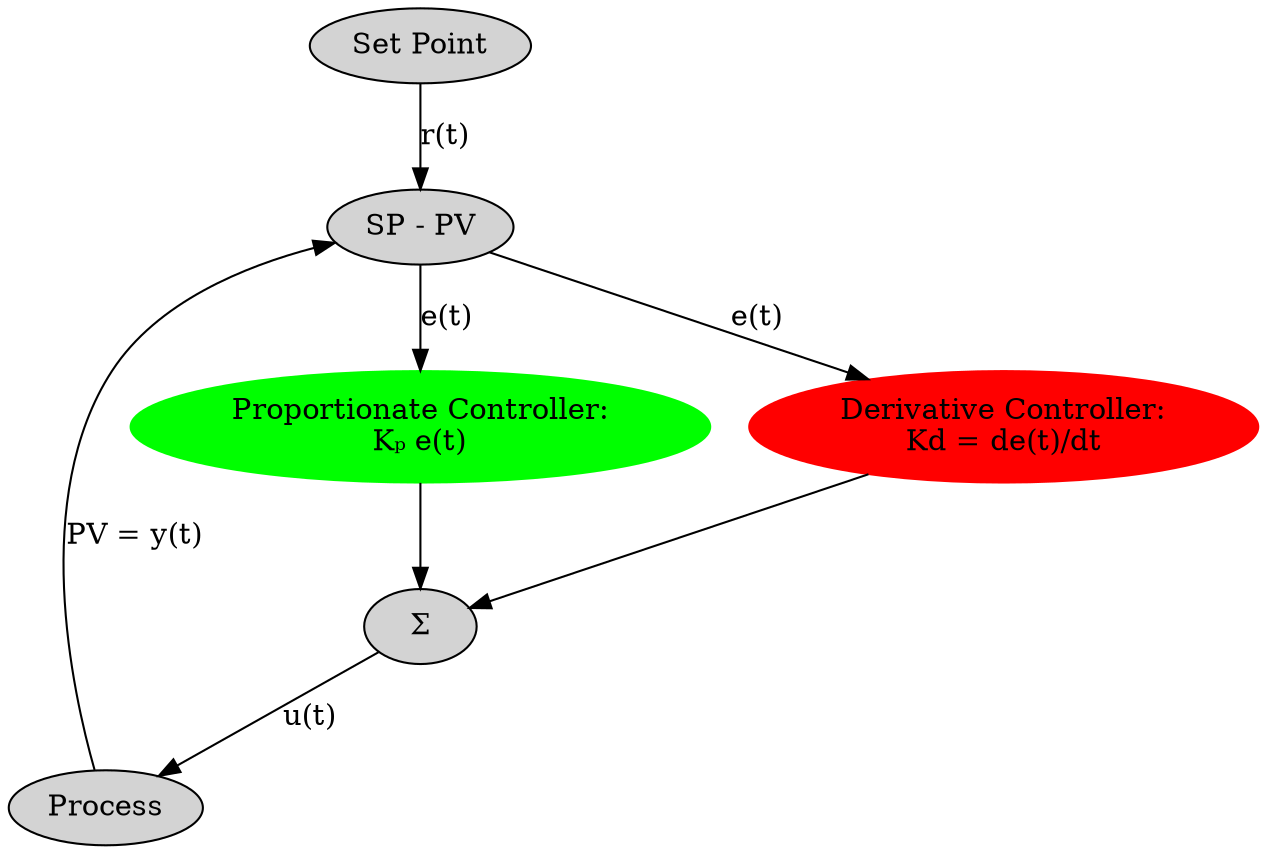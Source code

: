 digraph PD {
    node [style=filled];
    SP [label="Set Point"];
    PR [label="Process"];
    S1 [label="SP - PV"];
    P  [color=green,label="Proportionate Controller:\nKₚ e(t)"];
    D  [color=red,label="Derivative Controller:\nKd = de(t)/dt"];
    S2 [label="Σ"];

    SP -> S1 [label="r(t)"];
    PR -> S1 [label="PV = y(t)"];
    S1 -> P  [label="e(t)"];
    S1 -> D  [label="e(t)"];
    P  -> S2;
    D  -> S2;
    S2 -> PR [label="u(t)"];
}
